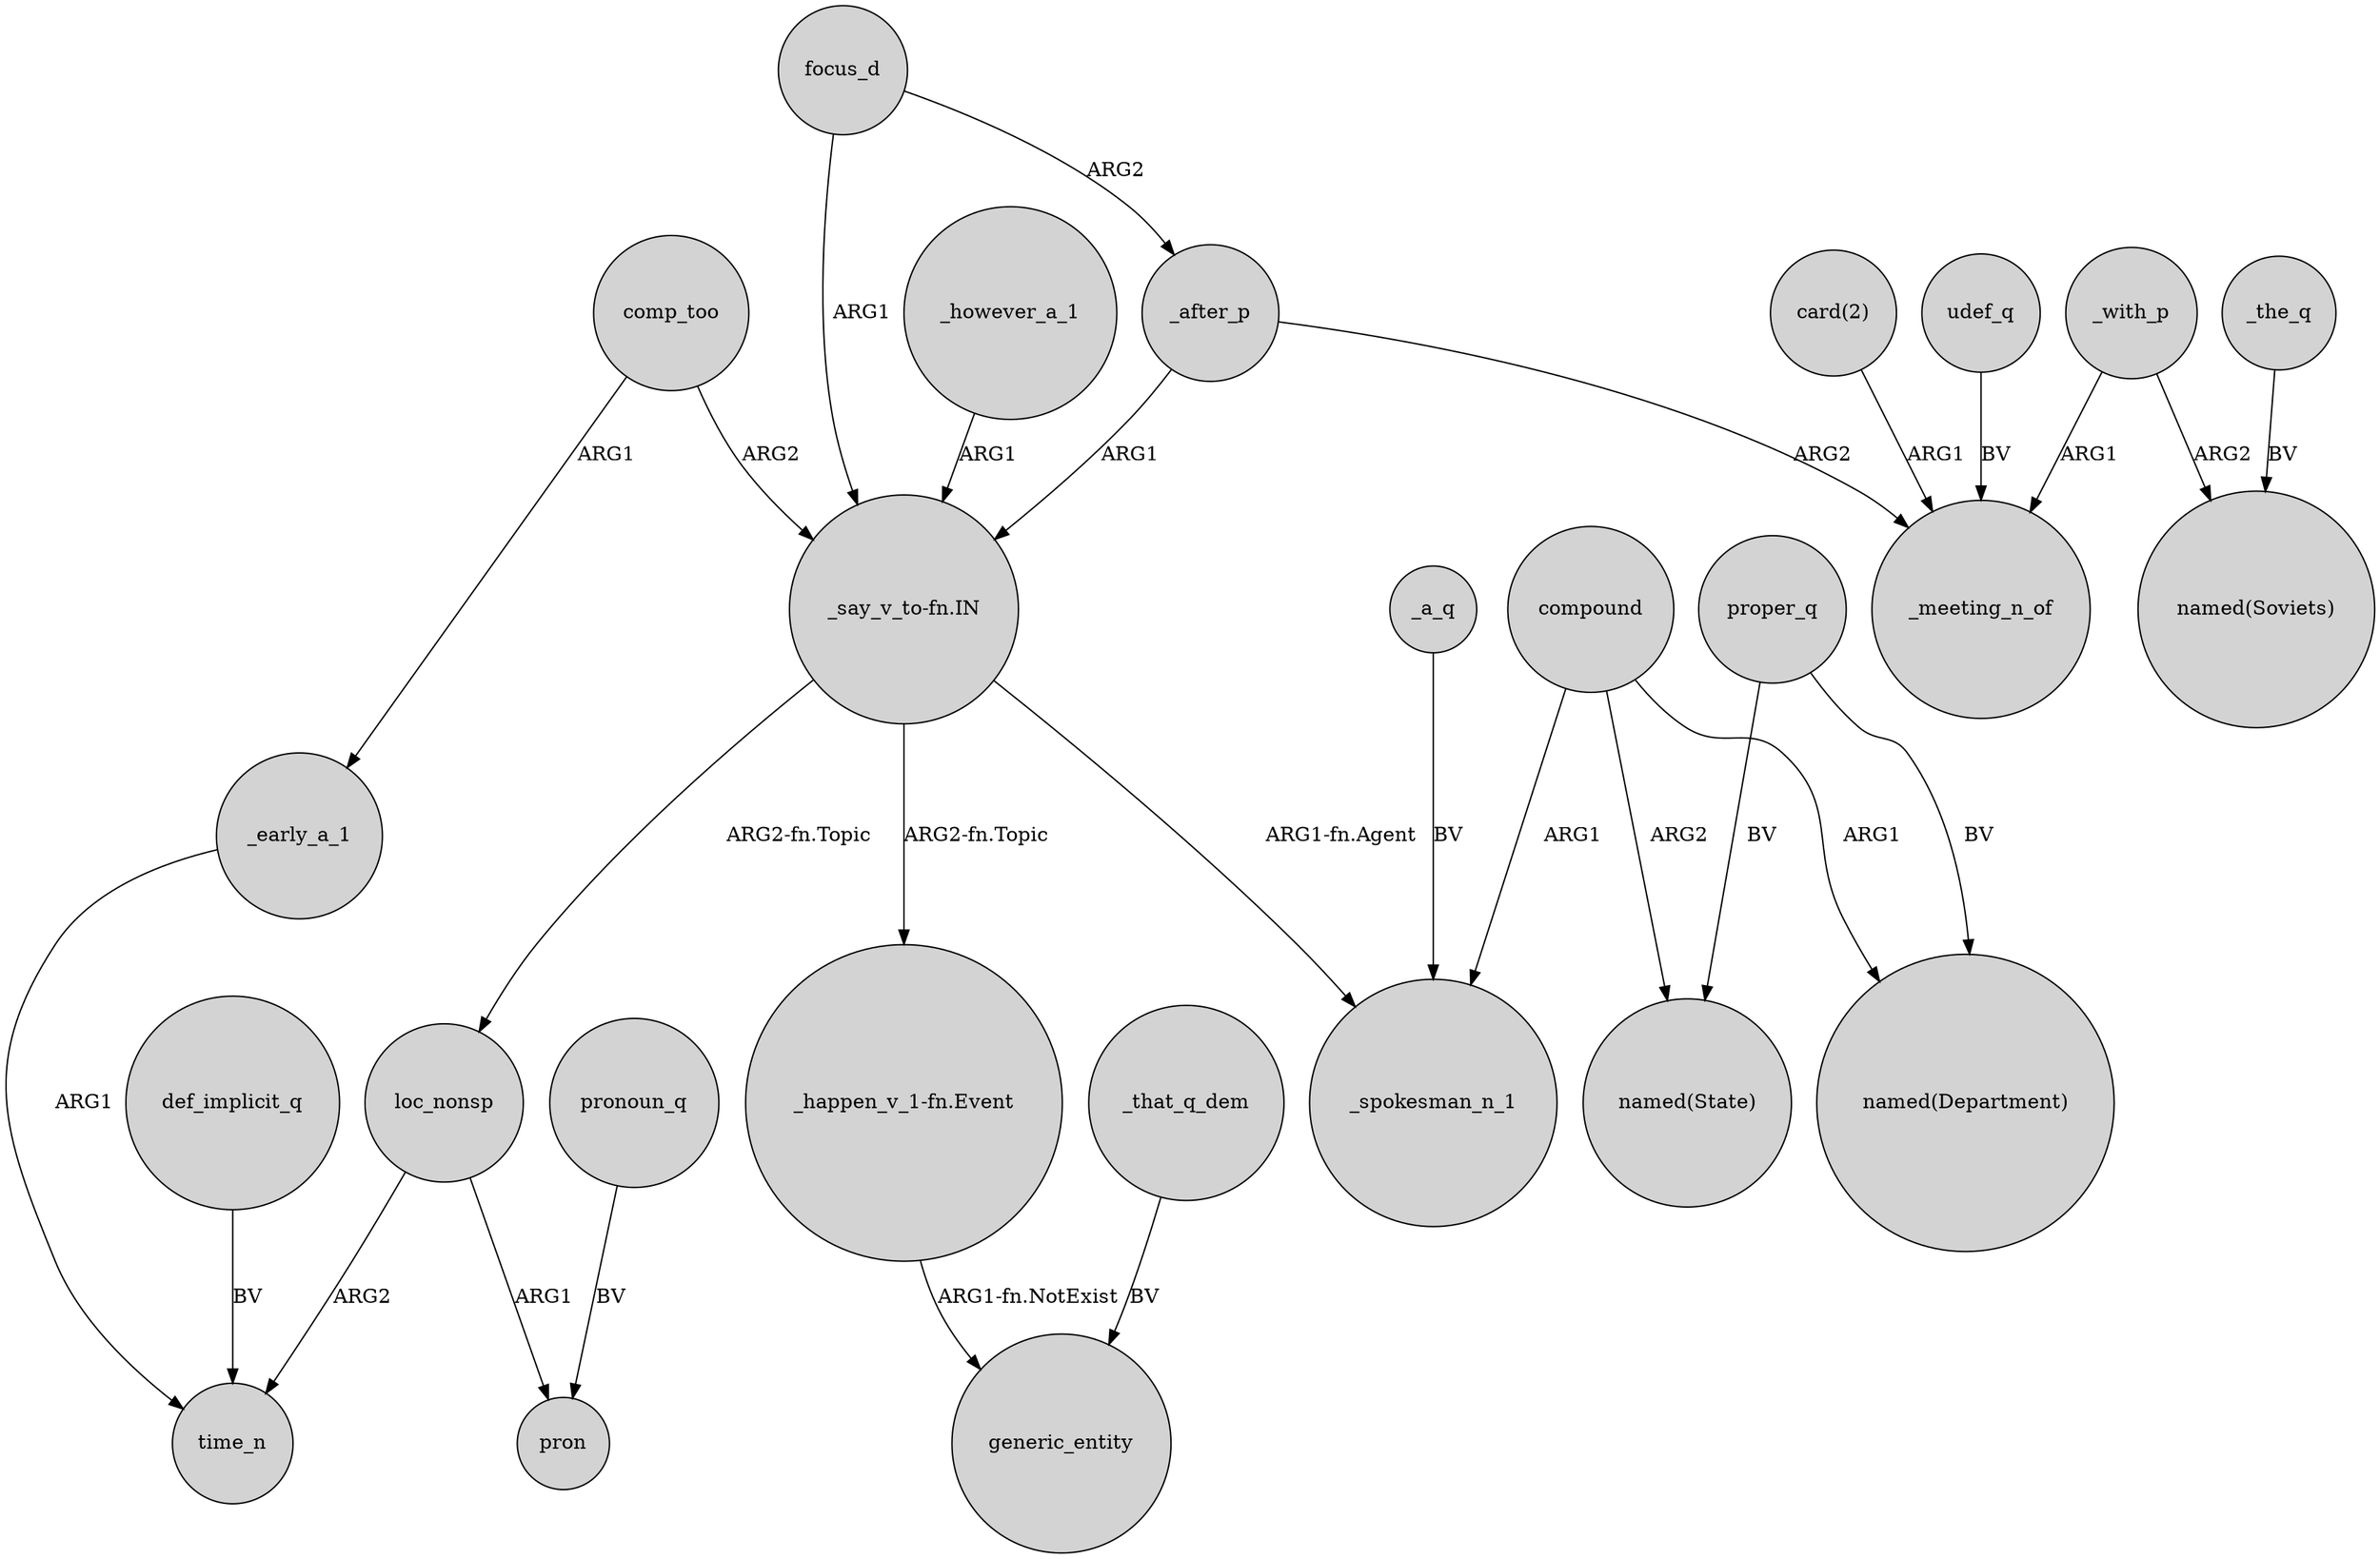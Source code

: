 digraph {
	node [shape=circle style=filled]
	comp_too -> "_say_v_to-fn.IN" [label=ARG2]
	focus_d -> _after_p [label=ARG2]
	_after_p -> "_say_v_to-fn.IN" [label=ARG1]
	comp_too -> _early_a_1 [label=ARG1]
	_after_p -> _meeting_n_of [label=ARG2]
	def_implicit_q -> time_n [label=BV]
	loc_nonsp -> pron [label=ARG1]
	_that_q_dem -> generic_entity [label=BV]
	udef_q -> _meeting_n_of [label=BV]
	"_say_v_to-fn.IN" -> "_happen_v_1-fn.Event" [label="ARG2-fn.Topic"]
	"_happen_v_1-fn.Event" -> generic_entity [label="ARG1-fn.NotExist"]
	_however_a_1 -> "_say_v_to-fn.IN" [label=ARG1]
	loc_nonsp -> time_n [label=ARG2]
	_with_p -> "named(Soviets)" [label=ARG2]
	"_say_v_to-fn.IN" -> _spokesman_n_1 [label="ARG1-fn.Agent"]
	"_say_v_to-fn.IN" -> loc_nonsp [label="ARG2-fn.Topic"]
	_the_q -> "named(Soviets)" [label=BV]
	compound -> "named(State)" [label=ARG2]
	"card(2)" -> _meeting_n_of [label=ARG1]
	pronoun_q -> pron [label=BV]
	compound -> _spokesman_n_1 [label=ARG1]
	_early_a_1 -> time_n [label=ARG1]
	proper_q -> "named(State)" [label=BV]
	_a_q -> _spokesman_n_1 [label=BV]
	compound -> "named(Department)" [label=ARG1]
	proper_q -> "named(Department)" [label=BV]
	_with_p -> _meeting_n_of [label=ARG1]
	focus_d -> "_say_v_to-fn.IN" [label=ARG1]
}
